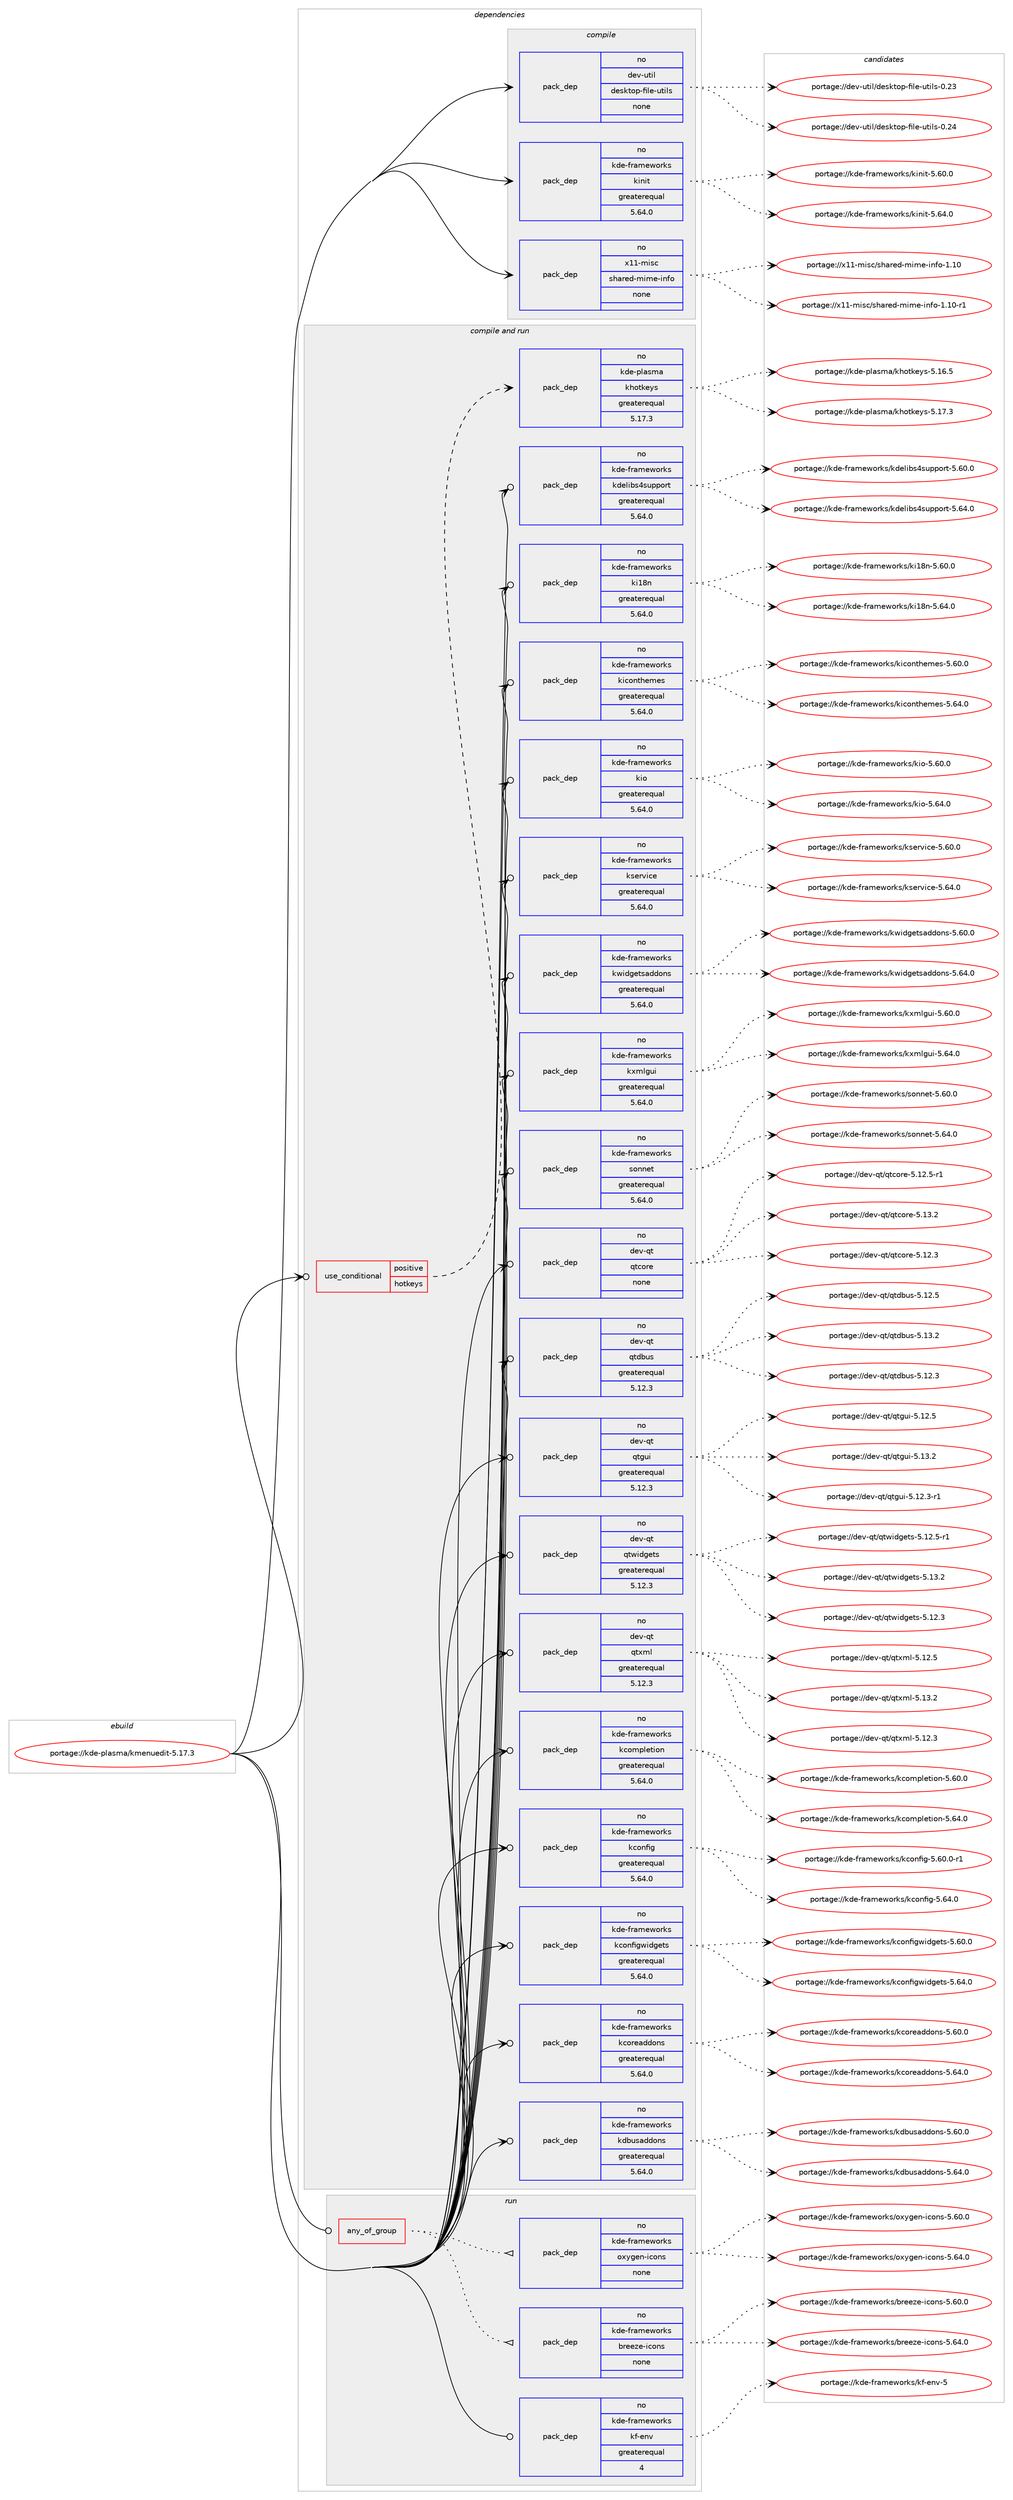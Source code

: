 digraph prolog {

# *************
# Graph options
# *************

newrank=true;
concentrate=true;
compound=true;
graph [rankdir=LR,fontname=Helvetica,fontsize=10,ranksep=1.5];#, ranksep=2.5, nodesep=0.2];
edge  [arrowhead=vee];
node  [fontname=Helvetica,fontsize=10];

# **********
# The ebuild
# **********

subgraph cluster_leftcol {
color=gray;
rank=same;
label=<<i>ebuild</i>>;
id [label="portage://kde-plasma/kmenuedit-5.17.3", color=red, width=4, href="../kde-plasma/kmenuedit-5.17.3.svg"];
}

# ****************
# The dependencies
# ****************

subgraph cluster_midcol {
color=gray;
label=<<i>dependencies</i>>;
subgraph cluster_compile {
fillcolor="#eeeeee";
style=filled;
label=<<i>compile</i>>;
subgraph pack220147 {
dependency300937 [label=<<TABLE BORDER="0" CELLBORDER="1" CELLSPACING="0" CELLPADDING="4" WIDTH="220"><TR><TD ROWSPAN="6" CELLPADDING="30">pack_dep</TD></TR><TR><TD WIDTH="110">no</TD></TR><TR><TD>dev-util</TD></TR><TR><TD>desktop-file-utils</TD></TR><TR><TD>none</TD></TR><TR><TD></TD></TR></TABLE>>, shape=none, color=blue];
}
id:e -> dependency300937:w [weight=20,style="solid",arrowhead="vee"];
subgraph pack220148 {
dependency300938 [label=<<TABLE BORDER="0" CELLBORDER="1" CELLSPACING="0" CELLPADDING="4" WIDTH="220"><TR><TD ROWSPAN="6" CELLPADDING="30">pack_dep</TD></TR><TR><TD WIDTH="110">no</TD></TR><TR><TD>kde-frameworks</TD></TR><TR><TD>kinit</TD></TR><TR><TD>greaterequal</TD></TR><TR><TD>5.64.0</TD></TR></TABLE>>, shape=none, color=blue];
}
id:e -> dependency300938:w [weight=20,style="solid",arrowhead="vee"];
subgraph pack220149 {
dependency300939 [label=<<TABLE BORDER="0" CELLBORDER="1" CELLSPACING="0" CELLPADDING="4" WIDTH="220"><TR><TD ROWSPAN="6" CELLPADDING="30">pack_dep</TD></TR><TR><TD WIDTH="110">no</TD></TR><TR><TD>x11-misc</TD></TR><TR><TD>shared-mime-info</TD></TR><TR><TD>none</TD></TR><TR><TD></TD></TR></TABLE>>, shape=none, color=blue];
}
id:e -> dependency300939:w [weight=20,style="solid",arrowhead="vee"];
}
subgraph cluster_compileandrun {
fillcolor="#eeeeee";
style=filled;
label=<<i>compile and run</i>>;
subgraph cond76024 {
dependency300940 [label=<<TABLE BORDER="0" CELLBORDER="1" CELLSPACING="0" CELLPADDING="4"><TR><TD ROWSPAN="3" CELLPADDING="10">use_conditional</TD></TR><TR><TD>positive</TD></TR><TR><TD>hotkeys</TD></TR></TABLE>>, shape=none, color=red];
subgraph pack220150 {
dependency300941 [label=<<TABLE BORDER="0" CELLBORDER="1" CELLSPACING="0" CELLPADDING="4" WIDTH="220"><TR><TD ROWSPAN="6" CELLPADDING="30">pack_dep</TD></TR><TR><TD WIDTH="110">no</TD></TR><TR><TD>kde-plasma</TD></TR><TR><TD>khotkeys</TD></TR><TR><TD>greaterequal</TD></TR><TR><TD>5.17.3</TD></TR></TABLE>>, shape=none, color=blue];
}
dependency300940:e -> dependency300941:w [weight=20,style="dashed",arrowhead="vee"];
}
id:e -> dependency300940:w [weight=20,style="solid",arrowhead="odotvee"];
subgraph pack220151 {
dependency300942 [label=<<TABLE BORDER="0" CELLBORDER="1" CELLSPACING="0" CELLPADDING="4" WIDTH="220"><TR><TD ROWSPAN="6" CELLPADDING="30">pack_dep</TD></TR><TR><TD WIDTH="110">no</TD></TR><TR><TD>dev-qt</TD></TR><TR><TD>qtcore</TD></TR><TR><TD>none</TD></TR><TR><TD></TD></TR></TABLE>>, shape=none, color=blue];
}
id:e -> dependency300942:w [weight=20,style="solid",arrowhead="odotvee"];
subgraph pack220152 {
dependency300943 [label=<<TABLE BORDER="0" CELLBORDER="1" CELLSPACING="0" CELLPADDING="4" WIDTH="220"><TR><TD ROWSPAN="6" CELLPADDING="30">pack_dep</TD></TR><TR><TD WIDTH="110">no</TD></TR><TR><TD>dev-qt</TD></TR><TR><TD>qtdbus</TD></TR><TR><TD>greaterequal</TD></TR><TR><TD>5.12.3</TD></TR></TABLE>>, shape=none, color=blue];
}
id:e -> dependency300943:w [weight=20,style="solid",arrowhead="odotvee"];
subgraph pack220153 {
dependency300944 [label=<<TABLE BORDER="0" CELLBORDER="1" CELLSPACING="0" CELLPADDING="4" WIDTH="220"><TR><TD ROWSPAN="6" CELLPADDING="30">pack_dep</TD></TR><TR><TD WIDTH="110">no</TD></TR><TR><TD>dev-qt</TD></TR><TR><TD>qtgui</TD></TR><TR><TD>greaterequal</TD></TR><TR><TD>5.12.3</TD></TR></TABLE>>, shape=none, color=blue];
}
id:e -> dependency300944:w [weight=20,style="solid",arrowhead="odotvee"];
subgraph pack220154 {
dependency300945 [label=<<TABLE BORDER="0" CELLBORDER="1" CELLSPACING="0" CELLPADDING="4" WIDTH="220"><TR><TD ROWSPAN="6" CELLPADDING="30">pack_dep</TD></TR><TR><TD WIDTH="110">no</TD></TR><TR><TD>dev-qt</TD></TR><TR><TD>qtwidgets</TD></TR><TR><TD>greaterequal</TD></TR><TR><TD>5.12.3</TD></TR></TABLE>>, shape=none, color=blue];
}
id:e -> dependency300945:w [weight=20,style="solid",arrowhead="odotvee"];
subgraph pack220155 {
dependency300946 [label=<<TABLE BORDER="0" CELLBORDER="1" CELLSPACING="0" CELLPADDING="4" WIDTH="220"><TR><TD ROWSPAN="6" CELLPADDING="30">pack_dep</TD></TR><TR><TD WIDTH="110">no</TD></TR><TR><TD>dev-qt</TD></TR><TR><TD>qtxml</TD></TR><TR><TD>greaterequal</TD></TR><TR><TD>5.12.3</TD></TR></TABLE>>, shape=none, color=blue];
}
id:e -> dependency300946:w [weight=20,style="solid",arrowhead="odotvee"];
subgraph pack220156 {
dependency300947 [label=<<TABLE BORDER="0" CELLBORDER="1" CELLSPACING="0" CELLPADDING="4" WIDTH="220"><TR><TD ROWSPAN="6" CELLPADDING="30">pack_dep</TD></TR><TR><TD WIDTH="110">no</TD></TR><TR><TD>kde-frameworks</TD></TR><TR><TD>kcompletion</TD></TR><TR><TD>greaterequal</TD></TR><TR><TD>5.64.0</TD></TR></TABLE>>, shape=none, color=blue];
}
id:e -> dependency300947:w [weight=20,style="solid",arrowhead="odotvee"];
subgraph pack220157 {
dependency300948 [label=<<TABLE BORDER="0" CELLBORDER="1" CELLSPACING="0" CELLPADDING="4" WIDTH="220"><TR><TD ROWSPAN="6" CELLPADDING="30">pack_dep</TD></TR><TR><TD WIDTH="110">no</TD></TR><TR><TD>kde-frameworks</TD></TR><TR><TD>kconfig</TD></TR><TR><TD>greaterequal</TD></TR><TR><TD>5.64.0</TD></TR></TABLE>>, shape=none, color=blue];
}
id:e -> dependency300948:w [weight=20,style="solid",arrowhead="odotvee"];
subgraph pack220158 {
dependency300949 [label=<<TABLE BORDER="0" CELLBORDER="1" CELLSPACING="0" CELLPADDING="4" WIDTH="220"><TR><TD ROWSPAN="6" CELLPADDING="30">pack_dep</TD></TR><TR><TD WIDTH="110">no</TD></TR><TR><TD>kde-frameworks</TD></TR><TR><TD>kconfigwidgets</TD></TR><TR><TD>greaterequal</TD></TR><TR><TD>5.64.0</TD></TR></TABLE>>, shape=none, color=blue];
}
id:e -> dependency300949:w [weight=20,style="solid",arrowhead="odotvee"];
subgraph pack220159 {
dependency300950 [label=<<TABLE BORDER="0" CELLBORDER="1" CELLSPACING="0" CELLPADDING="4" WIDTH="220"><TR><TD ROWSPAN="6" CELLPADDING="30">pack_dep</TD></TR><TR><TD WIDTH="110">no</TD></TR><TR><TD>kde-frameworks</TD></TR><TR><TD>kcoreaddons</TD></TR><TR><TD>greaterequal</TD></TR><TR><TD>5.64.0</TD></TR></TABLE>>, shape=none, color=blue];
}
id:e -> dependency300950:w [weight=20,style="solid",arrowhead="odotvee"];
subgraph pack220160 {
dependency300951 [label=<<TABLE BORDER="0" CELLBORDER="1" CELLSPACING="0" CELLPADDING="4" WIDTH="220"><TR><TD ROWSPAN="6" CELLPADDING="30">pack_dep</TD></TR><TR><TD WIDTH="110">no</TD></TR><TR><TD>kde-frameworks</TD></TR><TR><TD>kdbusaddons</TD></TR><TR><TD>greaterequal</TD></TR><TR><TD>5.64.0</TD></TR></TABLE>>, shape=none, color=blue];
}
id:e -> dependency300951:w [weight=20,style="solid",arrowhead="odotvee"];
subgraph pack220161 {
dependency300952 [label=<<TABLE BORDER="0" CELLBORDER="1" CELLSPACING="0" CELLPADDING="4" WIDTH="220"><TR><TD ROWSPAN="6" CELLPADDING="30">pack_dep</TD></TR><TR><TD WIDTH="110">no</TD></TR><TR><TD>kde-frameworks</TD></TR><TR><TD>kdelibs4support</TD></TR><TR><TD>greaterequal</TD></TR><TR><TD>5.64.0</TD></TR></TABLE>>, shape=none, color=blue];
}
id:e -> dependency300952:w [weight=20,style="solid",arrowhead="odotvee"];
subgraph pack220162 {
dependency300953 [label=<<TABLE BORDER="0" CELLBORDER="1" CELLSPACING="0" CELLPADDING="4" WIDTH="220"><TR><TD ROWSPAN="6" CELLPADDING="30">pack_dep</TD></TR><TR><TD WIDTH="110">no</TD></TR><TR><TD>kde-frameworks</TD></TR><TR><TD>ki18n</TD></TR><TR><TD>greaterequal</TD></TR><TR><TD>5.64.0</TD></TR></TABLE>>, shape=none, color=blue];
}
id:e -> dependency300953:w [weight=20,style="solid",arrowhead="odotvee"];
subgraph pack220163 {
dependency300954 [label=<<TABLE BORDER="0" CELLBORDER="1" CELLSPACING="0" CELLPADDING="4" WIDTH="220"><TR><TD ROWSPAN="6" CELLPADDING="30">pack_dep</TD></TR><TR><TD WIDTH="110">no</TD></TR><TR><TD>kde-frameworks</TD></TR><TR><TD>kiconthemes</TD></TR><TR><TD>greaterequal</TD></TR><TR><TD>5.64.0</TD></TR></TABLE>>, shape=none, color=blue];
}
id:e -> dependency300954:w [weight=20,style="solid",arrowhead="odotvee"];
subgraph pack220164 {
dependency300955 [label=<<TABLE BORDER="0" CELLBORDER="1" CELLSPACING="0" CELLPADDING="4" WIDTH="220"><TR><TD ROWSPAN="6" CELLPADDING="30">pack_dep</TD></TR><TR><TD WIDTH="110">no</TD></TR><TR><TD>kde-frameworks</TD></TR><TR><TD>kio</TD></TR><TR><TD>greaterequal</TD></TR><TR><TD>5.64.0</TD></TR></TABLE>>, shape=none, color=blue];
}
id:e -> dependency300955:w [weight=20,style="solid",arrowhead="odotvee"];
subgraph pack220165 {
dependency300956 [label=<<TABLE BORDER="0" CELLBORDER="1" CELLSPACING="0" CELLPADDING="4" WIDTH="220"><TR><TD ROWSPAN="6" CELLPADDING="30">pack_dep</TD></TR><TR><TD WIDTH="110">no</TD></TR><TR><TD>kde-frameworks</TD></TR><TR><TD>kservice</TD></TR><TR><TD>greaterequal</TD></TR><TR><TD>5.64.0</TD></TR></TABLE>>, shape=none, color=blue];
}
id:e -> dependency300956:w [weight=20,style="solid",arrowhead="odotvee"];
subgraph pack220166 {
dependency300957 [label=<<TABLE BORDER="0" CELLBORDER="1" CELLSPACING="0" CELLPADDING="4" WIDTH="220"><TR><TD ROWSPAN="6" CELLPADDING="30">pack_dep</TD></TR><TR><TD WIDTH="110">no</TD></TR><TR><TD>kde-frameworks</TD></TR><TR><TD>kwidgetsaddons</TD></TR><TR><TD>greaterequal</TD></TR><TR><TD>5.64.0</TD></TR></TABLE>>, shape=none, color=blue];
}
id:e -> dependency300957:w [weight=20,style="solid",arrowhead="odotvee"];
subgraph pack220167 {
dependency300958 [label=<<TABLE BORDER="0" CELLBORDER="1" CELLSPACING="0" CELLPADDING="4" WIDTH="220"><TR><TD ROWSPAN="6" CELLPADDING="30">pack_dep</TD></TR><TR><TD WIDTH="110">no</TD></TR><TR><TD>kde-frameworks</TD></TR><TR><TD>kxmlgui</TD></TR><TR><TD>greaterequal</TD></TR><TR><TD>5.64.0</TD></TR></TABLE>>, shape=none, color=blue];
}
id:e -> dependency300958:w [weight=20,style="solid",arrowhead="odotvee"];
subgraph pack220168 {
dependency300959 [label=<<TABLE BORDER="0" CELLBORDER="1" CELLSPACING="0" CELLPADDING="4" WIDTH="220"><TR><TD ROWSPAN="6" CELLPADDING="30">pack_dep</TD></TR><TR><TD WIDTH="110">no</TD></TR><TR><TD>kde-frameworks</TD></TR><TR><TD>sonnet</TD></TR><TR><TD>greaterequal</TD></TR><TR><TD>5.64.0</TD></TR></TABLE>>, shape=none, color=blue];
}
id:e -> dependency300959:w [weight=20,style="solid",arrowhead="odotvee"];
}
subgraph cluster_run {
fillcolor="#eeeeee";
style=filled;
label=<<i>run</i>>;
subgraph any4663 {
dependency300960 [label=<<TABLE BORDER="0" CELLBORDER="1" CELLSPACING="0" CELLPADDING="4"><TR><TD CELLPADDING="10">any_of_group</TD></TR></TABLE>>, shape=none, color=red];subgraph pack220169 {
dependency300961 [label=<<TABLE BORDER="0" CELLBORDER="1" CELLSPACING="0" CELLPADDING="4" WIDTH="220"><TR><TD ROWSPAN="6" CELLPADDING="30">pack_dep</TD></TR><TR><TD WIDTH="110">no</TD></TR><TR><TD>kde-frameworks</TD></TR><TR><TD>breeze-icons</TD></TR><TR><TD>none</TD></TR><TR><TD></TD></TR></TABLE>>, shape=none, color=blue];
}
dependency300960:e -> dependency300961:w [weight=20,style="dotted",arrowhead="oinv"];
subgraph pack220170 {
dependency300962 [label=<<TABLE BORDER="0" CELLBORDER="1" CELLSPACING="0" CELLPADDING="4" WIDTH="220"><TR><TD ROWSPAN="6" CELLPADDING="30">pack_dep</TD></TR><TR><TD WIDTH="110">no</TD></TR><TR><TD>kde-frameworks</TD></TR><TR><TD>oxygen-icons</TD></TR><TR><TD>none</TD></TR><TR><TD></TD></TR></TABLE>>, shape=none, color=blue];
}
dependency300960:e -> dependency300962:w [weight=20,style="dotted",arrowhead="oinv"];
}
id:e -> dependency300960:w [weight=20,style="solid",arrowhead="odot"];
subgraph pack220171 {
dependency300963 [label=<<TABLE BORDER="0" CELLBORDER="1" CELLSPACING="0" CELLPADDING="4" WIDTH="220"><TR><TD ROWSPAN="6" CELLPADDING="30">pack_dep</TD></TR><TR><TD WIDTH="110">no</TD></TR><TR><TD>kde-frameworks</TD></TR><TR><TD>kf-env</TD></TR><TR><TD>greaterequal</TD></TR><TR><TD>4</TD></TR></TABLE>>, shape=none, color=blue];
}
id:e -> dependency300963:w [weight=20,style="solid",arrowhead="odot"];
}
}

# **************
# The candidates
# **************

subgraph cluster_choices {
rank=same;
color=gray;
label=<<i>candidates</i>>;

subgraph choice220147 {
color=black;
nodesep=1;
choiceportage100101118451171161051084710010111510711611111245102105108101451171161051081154548465051 [label="portage://dev-util/desktop-file-utils-0.23", color=red, width=4,href="../dev-util/desktop-file-utils-0.23.svg"];
choiceportage100101118451171161051084710010111510711611111245102105108101451171161051081154548465052 [label="portage://dev-util/desktop-file-utils-0.24", color=red, width=4,href="../dev-util/desktop-file-utils-0.24.svg"];
dependency300937:e -> choiceportage100101118451171161051084710010111510711611111245102105108101451171161051081154548465051:w [style=dotted,weight="100"];
dependency300937:e -> choiceportage100101118451171161051084710010111510711611111245102105108101451171161051081154548465052:w [style=dotted,weight="100"];
}
subgraph choice220148 {
color=black;
nodesep=1;
choiceportage10710010145102114971091011191111141071154710710511010511645534654484648 [label="portage://kde-frameworks/kinit-5.60.0", color=red, width=4,href="../kde-frameworks/kinit-5.60.0.svg"];
choiceportage10710010145102114971091011191111141071154710710511010511645534654524648 [label="portage://kde-frameworks/kinit-5.64.0", color=red, width=4,href="../kde-frameworks/kinit-5.64.0.svg"];
dependency300938:e -> choiceportage10710010145102114971091011191111141071154710710511010511645534654484648:w [style=dotted,weight="100"];
dependency300938:e -> choiceportage10710010145102114971091011191111141071154710710511010511645534654524648:w [style=dotted,weight="100"];
}
subgraph choice220149 {
color=black;
nodesep=1;
choiceportage12049494510910511599471151049711410110045109105109101451051101021114549464948 [label="portage://x11-misc/shared-mime-info-1.10", color=red, width=4,href="../x11-misc/shared-mime-info-1.10.svg"];
choiceportage120494945109105115994711510497114101100451091051091014510511010211145494649484511449 [label="portage://x11-misc/shared-mime-info-1.10-r1", color=red, width=4,href="../x11-misc/shared-mime-info-1.10-r1.svg"];
dependency300939:e -> choiceportage12049494510910511599471151049711410110045109105109101451051101021114549464948:w [style=dotted,weight="100"];
dependency300939:e -> choiceportage120494945109105115994711510497114101100451091051091014510511010211145494649484511449:w [style=dotted,weight="100"];
}
subgraph choice220150 {
color=black;
nodesep=1;
choiceportage1071001014511210897115109974710710411111610710112111545534649544653 [label="portage://kde-plasma/khotkeys-5.16.5", color=red, width=4,href="../kde-plasma/khotkeys-5.16.5.svg"];
choiceportage1071001014511210897115109974710710411111610710112111545534649554651 [label="portage://kde-plasma/khotkeys-5.17.3", color=red, width=4,href="../kde-plasma/khotkeys-5.17.3.svg"];
dependency300941:e -> choiceportage1071001014511210897115109974710710411111610710112111545534649544653:w [style=dotted,weight="100"];
dependency300941:e -> choiceportage1071001014511210897115109974710710411111610710112111545534649554651:w [style=dotted,weight="100"];
}
subgraph choice220151 {
color=black;
nodesep=1;
choiceportage10010111845113116471131169911111410145534649504651 [label="portage://dev-qt/qtcore-5.12.3", color=red, width=4,href="../dev-qt/qtcore-5.12.3.svg"];
choiceportage100101118451131164711311699111114101455346495046534511449 [label="portage://dev-qt/qtcore-5.12.5-r1", color=red, width=4,href="../dev-qt/qtcore-5.12.5-r1.svg"];
choiceportage10010111845113116471131169911111410145534649514650 [label="portage://dev-qt/qtcore-5.13.2", color=red, width=4,href="../dev-qt/qtcore-5.13.2.svg"];
dependency300942:e -> choiceportage10010111845113116471131169911111410145534649504651:w [style=dotted,weight="100"];
dependency300942:e -> choiceportage100101118451131164711311699111114101455346495046534511449:w [style=dotted,weight="100"];
dependency300942:e -> choiceportage10010111845113116471131169911111410145534649514650:w [style=dotted,weight="100"];
}
subgraph choice220152 {
color=black;
nodesep=1;
choiceportage10010111845113116471131161009811711545534649504651 [label="portage://dev-qt/qtdbus-5.12.3", color=red, width=4,href="../dev-qt/qtdbus-5.12.3.svg"];
choiceportage10010111845113116471131161009811711545534649504653 [label="portage://dev-qt/qtdbus-5.12.5", color=red, width=4,href="../dev-qt/qtdbus-5.12.5.svg"];
choiceportage10010111845113116471131161009811711545534649514650 [label="portage://dev-qt/qtdbus-5.13.2", color=red, width=4,href="../dev-qt/qtdbus-5.13.2.svg"];
dependency300943:e -> choiceportage10010111845113116471131161009811711545534649504651:w [style=dotted,weight="100"];
dependency300943:e -> choiceportage10010111845113116471131161009811711545534649504653:w [style=dotted,weight="100"];
dependency300943:e -> choiceportage10010111845113116471131161009811711545534649514650:w [style=dotted,weight="100"];
}
subgraph choice220153 {
color=black;
nodesep=1;
choiceportage1001011184511311647113116103117105455346495046514511449 [label="portage://dev-qt/qtgui-5.12.3-r1", color=red, width=4,href="../dev-qt/qtgui-5.12.3-r1.svg"];
choiceportage100101118451131164711311610311710545534649504653 [label="portage://dev-qt/qtgui-5.12.5", color=red, width=4,href="../dev-qt/qtgui-5.12.5.svg"];
choiceportage100101118451131164711311610311710545534649514650 [label="portage://dev-qt/qtgui-5.13.2", color=red, width=4,href="../dev-qt/qtgui-5.13.2.svg"];
dependency300944:e -> choiceportage1001011184511311647113116103117105455346495046514511449:w [style=dotted,weight="100"];
dependency300944:e -> choiceportage100101118451131164711311610311710545534649504653:w [style=dotted,weight="100"];
dependency300944:e -> choiceportage100101118451131164711311610311710545534649514650:w [style=dotted,weight="100"];
}
subgraph choice220154 {
color=black;
nodesep=1;
choiceportage100101118451131164711311611910510010310111611545534649504651 [label="portage://dev-qt/qtwidgets-5.12.3", color=red, width=4,href="../dev-qt/qtwidgets-5.12.3.svg"];
choiceportage1001011184511311647113116119105100103101116115455346495046534511449 [label="portage://dev-qt/qtwidgets-5.12.5-r1", color=red, width=4,href="../dev-qt/qtwidgets-5.12.5-r1.svg"];
choiceportage100101118451131164711311611910510010310111611545534649514650 [label="portage://dev-qt/qtwidgets-5.13.2", color=red, width=4,href="../dev-qt/qtwidgets-5.13.2.svg"];
dependency300945:e -> choiceportage100101118451131164711311611910510010310111611545534649504651:w [style=dotted,weight="100"];
dependency300945:e -> choiceportage1001011184511311647113116119105100103101116115455346495046534511449:w [style=dotted,weight="100"];
dependency300945:e -> choiceportage100101118451131164711311611910510010310111611545534649514650:w [style=dotted,weight="100"];
}
subgraph choice220155 {
color=black;
nodesep=1;
choiceportage100101118451131164711311612010910845534649504651 [label="portage://dev-qt/qtxml-5.12.3", color=red, width=4,href="../dev-qt/qtxml-5.12.3.svg"];
choiceportage100101118451131164711311612010910845534649504653 [label="portage://dev-qt/qtxml-5.12.5", color=red, width=4,href="../dev-qt/qtxml-5.12.5.svg"];
choiceportage100101118451131164711311612010910845534649514650 [label="portage://dev-qt/qtxml-5.13.2", color=red, width=4,href="../dev-qt/qtxml-5.13.2.svg"];
dependency300946:e -> choiceportage100101118451131164711311612010910845534649504651:w [style=dotted,weight="100"];
dependency300946:e -> choiceportage100101118451131164711311612010910845534649504653:w [style=dotted,weight="100"];
dependency300946:e -> choiceportage100101118451131164711311612010910845534649514650:w [style=dotted,weight="100"];
}
subgraph choice220156 {
color=black;
nodesep=1;
choiceportage1071001014510211497109101119111114107115471079911110911210810111610511111045534654484648 [label="portage://kde-frameworks/kcompletion-5.60.0", color=red, width=4,href="../kde-frameworks/kcompletion-5.60.0.svg"];
choiceportage1071001014510211497109101119111114107115471079911110911210810111610511111045534654524648 [label="portage://kde-frameworks/kcompletion-5.64.0", color=red, width=4,href="../kde-frameworks/kcompletion-5.64.0.svg"];
dependency300947:e -> choiceportage1071001014510211497109101119111114107115471079911110911210810111610511111045534654484648:w [style=dotted,weight="100"];
dependency300947:e -> choiceportage1071001014510211497109101119111114107115471079911110911210810111610511111045534654524648:w [style=dotted,weight="100"];
}
subgraph choice220157 {
color=black;
nodesep=1;
choiceportage10710010145102114971091011191111141071154710799111110102105103455346544846484511449 [label="portage://kde-frameworks/kconfig-5.60.0-r1", color=red, width=4,href="../kde-frameworks/kconfig-5.60.0-r1.svg"];
choiceportage1071001014510211497109101119111114107115471079911111010210510345534654524648 [label="portage://kde-frameworks/kconfig-5.64.0", color=red, width=4,href="../kde-frameworks/kconfig-5.64.0.svg"];
dependency300948:e -> choiceportage10710010145102114971091011191111141071154710799111110102105103455346544846484511449:w [style=dotted,weight="100"];
dependency300948:e -> choiceportage1071001014510211497109101119111114107115471079911111010210510345534654524648:w [style=dotted,weight="100"];
}
subgraph choice220158 {
color=black;
nodesep=1;
choiceportage1071001014510211497109101119111114107115471079911111010210510311910510010310111611545534654484648 [label="portage://kde-frameworks/kconfigwidgets-5.60.0", color=red, width=4,href="../kde-frameworks/kconfigwidgets-5.60.0.svg"];
choiceportage1071001014510211497109101119111114107115471079911111010210510311910510010310111611545534654524648 [label="portage://kde-frameworks/kconfigwidgets-5.64.0", color=red, width=4,href="../kde-frameworks/kconfigwidgets-5.64.0.svg"];
dependency300949:e -> choiceportage1071001014510211497109101119111114107115471079911111010210510311910510010310111611545534654484648:w [style=dotted,weight="100"];
dependency300949:e -> choiceportage1071001014510211497109101119111114107115471079911111010210510311910510010310111611545534654524648:w [style=dotted,weight="100"];
}
subgraph choice220159 {
color=black;
nodesep=1;
choiceportage107100101451021149710910111911111410711547107991111141019710010011111011545534654484648 [label="portage://kde-frameworks/kcoreaddons-5.60.0", color=red, width=4,href="../kde-frameworks/kcoreaddons-5.60.0.svg"];
choiceportage107100101451021149710910111911111410711547107991111141019710010011111011545534654524648 [label="portage://kde-frameworks/kcoreaddons-5.64.0", color=red, width=4,href="../kde-frameworks/kcoreaddons-5.64.0.svg"];
dependency300950:e -> choiceportage107100101451021149710910111911111410711547107991111141019710010011111011545534654484648:w [style=dotted,weight="100"];
dependency300950:e -> choiceportage107100101451021149710910111911111410711547107991111141019710010011111011545534654524648:w [style=dotted,weight="100"];
}
subgraph choice220160 {
color=black;
nodesep=1;
choiceportage107100101451021149710910111911111410711547107100981171159710010011111011545534654484648 [label="portage://kde-frameworks/kdbusaddons-5.60.0", color=red, width=4,href="../kde-frameworks/kdbusaddons-5.60.0.svg"];
choiceportage107100101451021149710910111911111410711547107100981171159710010011111011545534654524648 [label="portage://kde-frameworks/kdbusaddons-5.64.0", color=red, width=4,href="../kde-frameworks/kdbusaddons-5.64.0.svg"];
dependency300951:e -> choiceportage107100101451021149710910111911111410711547107100981171159710010011111011545534654484648:w [style=dotted,weight="100"];
dependency300951:e -> choiceportage107100101451021149710910111911111410711547107100981171159710010011111011545534654524648:w [style=dotted,weight="100"];
}
subgraph choice220161 {
color=black;
nodesep=1;
choiceportage107100101451021149710910111911111410711547107100101108105981155211511711211211111411645534654484648 [label="portage://kde-frameworks/kdelibs4support-5.60.0", color=red, width=4,href="../kde-frameworks/kdelibs4support-5.60.0.svg"];
choiceportage107100101451021149710910111911111410711547107100101108105981155211511711211211111411645534654524648 [label="portage://kde-frameworks/kdelibs4support-5.64.0", color=red, width=4,href="../kde-frameworks/kdelibs4support-5.64.0.svg"];
dependency300952:e -> choiceportage107100101451021149710910111911111410711547107100101108105981155211511711211211111411645534654484648:w [style=dotted,weight="100"];
dependency300952:e -> choiceportage107100101451021149710910111911111410711547107100101108105981155211511711211211111411645534654524648:w [style=dotted,weight="100"];
}
subgraph choice220162 {
color=black;
nodesep=1;
choiceportage107100101451021149710910111911111410711547107105495611045534654484648 [label="portage://kde-frameworks/ki18n-5.60.0", color=red, width=4,href="../kde-frameworks/ki18n-5.60.0.svg"];
choiceportage107100101451021149710910111911111410711547107105495611045534654524648 [label="portage://kde-frameworks/ki18n-5.64.0", color=red, width=4,href="../kde-frameworks/ki18n-5.64.0.svg"];
dependency300953:e -> choiceportage107100101451021149710910111911111410711547107105495611045534654484648:w [style=dotted,weight="100"];
dependency300953:e -> choiceportage107100101451021149710910111911111410711547107105495611045534654524648:w [style=dotted,weight="100"];
}
subgraph choice220163 {
color=black;
nodesep=1;
choiceportage1071001014510211497109101119111114107115471071059911111011610410110910111545534654484648 [label="portage://kde-frameworks/kiconthemes-5.60.0", color=red, width=4,href="../kde-frameworks/kiconthemes-5.60.0.svg"];
choiceportage1071001014510211497109101119111114107115471071059911111011610410110910111545534654524648 [label="portage://kde-frameworks/kiconthemes-5.64.0", color=red, width=4,href="../kde-frameworks/kiconthemes-5.64.0.svg"];
dependency300954:e -> choiceportage1071001014510211497109101119111114107115471071059911111011610410110910111545534654484648:w [style=dotted,weight="100"];
dependency300954:e -> choiceportage1071001014510211497109101119111114107115471071059911111011610410110910111545534654524648:w [style=dotted,weight="100"];
}
subgraph choice220164 {
color=black;
nodesep=1;
choiceportage10710010145102114971091011191111141071154710710511145534654484648 [label="portage://kde-frameworks/kio-5.60.0", color=red, width=4,href="../kde-frameworks/kio-5.60.0.svg"];
choiceportage10710010145102114971091011191111141071154710710511145534654524648 [label="portage://kde-frameworks/kio-5.64.0", color=red, width=4,href="../kde-frameworks/kio-5.64.0.svg"];
dependency300955:e -> choiceportage10710010145102114971091011191111141071154710710511145534654484648:w [style=dotted,weight="100"];
dependency300955:e -> choiceportage10710010145102114971091011191111141071154710710511145534654524648:w [style=dotted,weight="100"];
}
subgraph choice220165 {
color=black;
nodesep=1;
choiceportage1071001014510211497109101119111114107115471071151011141181059910145534654484648 [label="portage://kde-frameworks/kservice-5.60.0", color=red, width=4,href="../kde-frameworks/kservice-5.60.0.svg"];
choiceportage1071001014510211497109101119111114107115471071151011141181059910145534654524648 [label="portage://kde-frameworks/kservice-5.64.0", color=red, width=4,href="../kde-frameworks/kservice-5.64.0.svg"];
dependency300956:e -> choiceportage1071001014510211497109101119111114107115471071151011141181059910145534654484648:w [style=dotted,weight="100"];
dependency300956:e -> choiceportage1071001014510211497109101119111114107115471071151011141181059910145534654524648:w [style=dotted,weight="100"];
}
subgraph choice220166 {
color=black;
nodesep=1;
choiceportage1071001014510211497109101119111114107115471071191051001031011161159710010011111011545534654484648 [label="portage://kde-frameworks/kwidgetsaddons-5.60.0", color=red, width=4,href="../kde-frameworks/kwidgetsaddons-5.60.0.svg"];
choiceportage1071001014510211497109101119111114107115471071191051001031011161159710010011111011545534654524648 [label="portage://kde-frameworks/kwidgetsaddons-5.64.0", color=red, width=4,href="../kde-frameworks/kwidgetsaddons-5.64.0.svg"];
dependency300957:e -> choiceportage1071001014510211497109101119111114107115471071191051001031011161159710010011111011545534654484648:w [style=dotted,weight="100"];
dependency300957:e -> choiceportage1071001014510211497109101119111114107115471071191051001031011161159710010011111011545534654524648:w [style=dotted,weight="100"];
}
subgraph choice220167 {
color=black;
nodesep=1;
choiceportage10710010145102114971091011191111141071154710712010910810311710545534654484648 [label="portage://kde-frameworks/kxmlgui-5.60.0", color=red, width=4,href="../kde-frameworks/kxmlgui-5.60.0.svg"];
choiceportage10710010145102114971091011191111141071154710712010910810311710545534654524648 [label="portage://kde-frameworks/kxmlgui-5.64.0", color=red, width=4,href="../kde-frameworks/kxmlgui-5.64.0.svg"];
dependency300958:e -> choiceportage10710010145102114971091011191111141071154710712010910810311710545534654484648:w [style=dotted,weight="100"];
dependency300958:e -> choiceportage10710010145102114971091011191111141071154710712010910810311710545534654524648:w [style=dotted,weight="100"];
}
subgraph choice220168 {
color=black;
nodesep=1;
choiceportage10710010145102114971091011191111141071154711511111011010111645534654484648 [label="portage://kde-frameworks/sonnet-5.60.0", color=red, width=4,href="../kde-frameworks/sonnet-5.60.0.svg"];
choiceportage10710010145102114971091011191111141071154711511111011010111645534654524648 [label="portage://kde-frameworks/sonnet-5.64.0", color=red, width=4,href="../kde-frameworks/sonnet-5.64.0.svg"];
dependency300959:e -> choiceportage10710010145102114971091011191111141071154711511111011010111645534654484648:w [style=dotted,weight="100"];
dependency300959:e -> choiceportage10710010145102114971091011191111141071154711511111011010111645534654524648:w [style=dotted,weight="100"];
}
subgraph choice220169 {
color=black;
nodesep=1;
choiceportage10710010145102114971091011191111141071154798114101101122101451059911111011545534654484648 [label="portage://kde-frameworks/breeze-icons-5.60.0", color=red, width=4,href="../kde-frameworks/breeze-icons-5.60.0.svg"];
choiceportage10710010145102114971091011191111141071154798114101101122101451059911111011545534654524648 [label="portage://kde-frameworks/breeze-icons-5.64.0", color=red, width=4,href="../kde-frameworks/breeze-icons-5.64.0.svg"];
dependency300961:e -> choiceportage10710010145102114971091011191111141071154798114101101122101451059911111011545534654484648:w [style=dotted,weight="100"];
dependency300961:e -> choiceportage10710010145102114971091011191111141071154798114101101122101451059911111011545534654524648:w [style=dotted,weight="100"];
}
subgraph choice220170 {
color=black;
nodesep=1;
choiceportage107100101451021149710910111911111410711547111120121103101110451059911111011545534654484648 [label="portage://kde-frameworks/oxygen-icons-5.60.0", color=red, width=4,href="../kde-frameworks/oxygen-icons-5.60.0.svg"];
choiceportage107100101451021149710910111911111410711547111120121103101110451059911111011545534654524648 [label="portage://kde-frameworks/oxygen-icons-5.64.0", color=red, width=4,href="../kde-frameworks/oxygen-icons-5.64.0.svg"];
dependency300962:e -> choiceportage107100101451021149710910111911111410711547111120121103101110451059911111011545534654484648:w [style=dotted,weight="100"];
dependency300962:e -> choiceportage107100101451021149710910111911111410711547111120121103101110451059911111011545534654524648:w [style=dotted,weight="100"];
}
subgraph choice220171 {
color=black;
nodesep=1;
choiceportage107100101451021149710910111911111410711547107102451011101184553 [label="portage://kde-frameworks/kf-env-5", color=red, width=4,href="../kde-frameworks/kf-env-5.svg"];
dependency300963:e -> choiceportage107100101451021149710910111911111410711547107102451011101184553:w [style=dotted,weight="100"];
}
}

}
